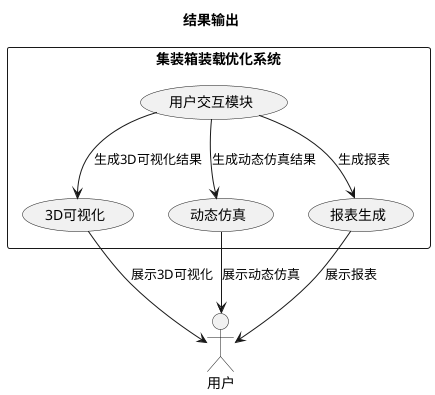 @startuml
title 结果输出

actor 用户 as User
rectangle "集装箱装载优化系统" {
    (用户交互模块) as UI
    (3D可视化) as Visualization
    (动态仿真) as Simulation
    (报表生成) as Reporting
}

UI --> Visualization : 生成3D可视化结果
UI --> Simulation : 生成动态仿真结果
UI --> Reporting : 生成报表
Visualization --> User : 展示3D可视化
Simulation --> User : 展示动态仿真
Reporting --> User : 展示报表

@enduml